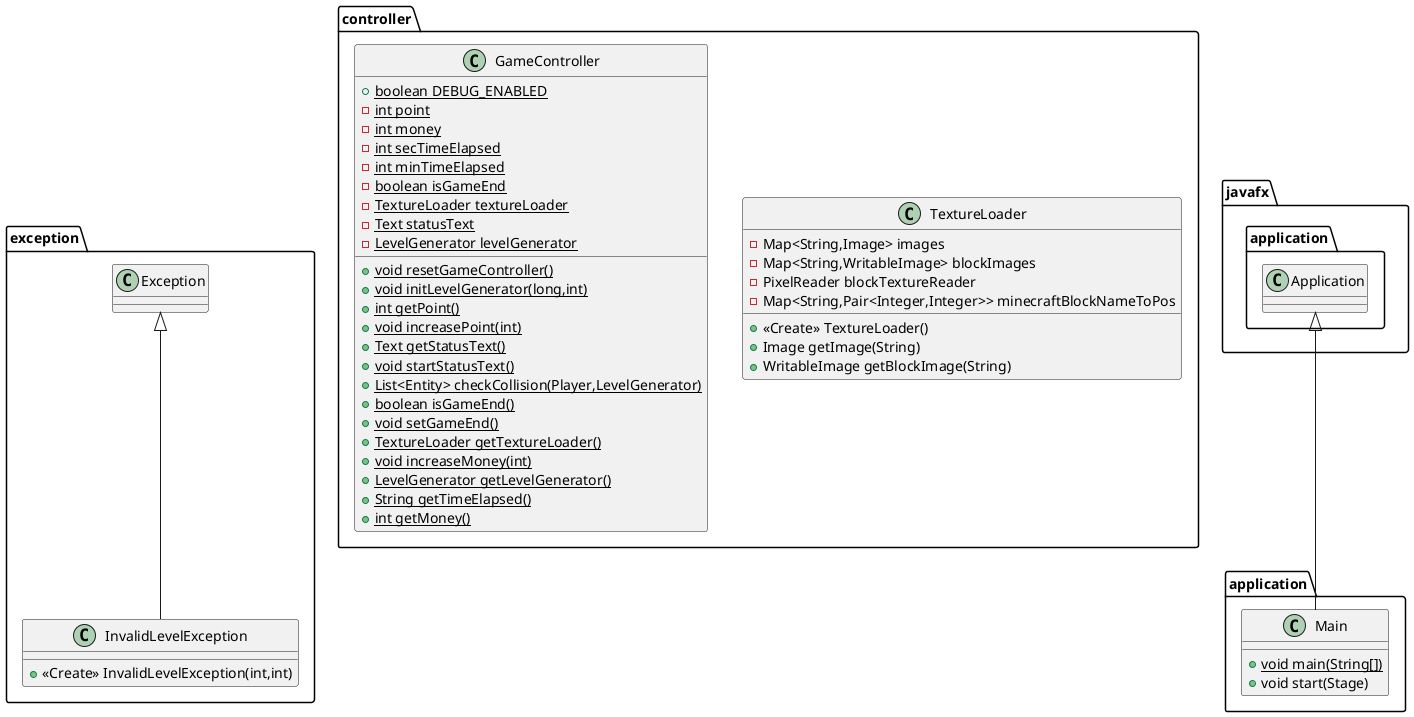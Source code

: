 @startuml
class exception.InvalidLevelException {
+ <<Create>> InvalidLevelException(int,int)
}
class controller.TextureLoader {
- Map<String,Image> images
- Map<String,WritableImage> blockImages
- PixelReader blockTextureReader
- Map<String,Pair<Integer,Integer>> minecraftBlockNameToPos
+ <<Create>> TextureLoader()
+ Image getImage(String)
+ WritableImage getBlockImage(String)
}
class controller.GameController {
+ {static} boolean DEBUG_ENABLED
- {static} int point
- {static} int money
- {static} int secTimeElapsed
- {static} int minTimeElapsed
- {static} boolean isGameEnd
- {static} TextureLoader textureLoader
- {static} Text statusText
- {static} LevelGenerator levelGenerator
+ {static} void resetGameController()
+ {static} void initLevelGenerator(long,int)
+ {static} int getPoint()
+ {static} void increasePoint(int)
+ {static} Text getStatusText()
+ {static} void startStatusText()
+ {static} List<Entity> checkCollision(Player,LevelGenerator)
+ {static} boolean isGameEnd()
+ {static} void setGameEnd()
+ {static} TextureLoader getTextureLoader()
+ {static} void increaseMoney(int)
+ {static} LevelGenerator getLevelGenerator()
+ {static} String getTimeElapsed()
+ {static} int getMoney()
}
class application.Main {
+ {static} void main(String[])
+ void start(Stage)
}


exception.Exception <|-- exception.InvalidLevelException
javafx.application.Application <|-- application.Main
@enduml